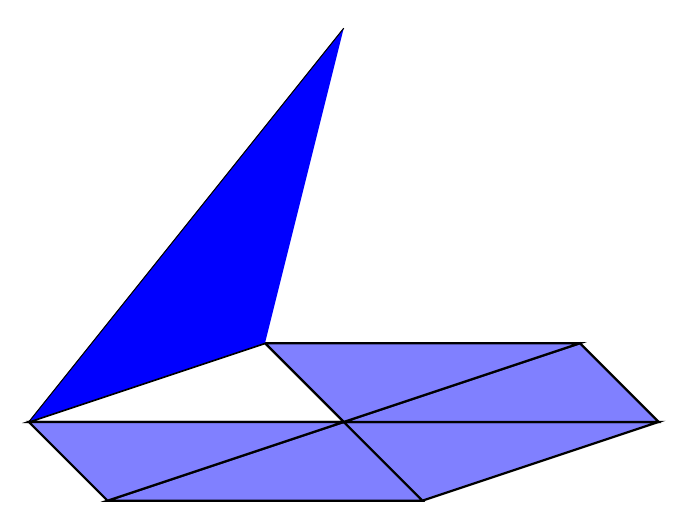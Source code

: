 \begin{tikzpicture}

% Define coordinates for vertices
\coordinate (A) at (0,0);
\coordinate (B) at (4,0);
\coordinate (C) at (7,1);
\coordinate (D) at (6,2);
\coordinate (E) at (2,2);
\coordinate (F) at (-1,1);
\coordinate (P) at (3,1);
\coordinate (Q) at (3,6);

% Draw triangles
\draw[thick,fill={blue!50}] (A) -- (B) -- (P) -- cycle;
\draw[thick,fill={blue!50}] (B) -- (C) -- (P) -- cycle;
\draw[thick,fill={blue!50}] (C) -- (D) -- (P) -- cycle;
\draw[thick,fill={blue!50}] (D) -- (E) -- (P) -- cycle;
\draw[thick] (E) -- (F) -- (P) -- cycle;
\draw[thick,fill={blue!50}] (F) -- (A) -- (P) -- cycle;

% Draw the shape function
\draw[fill={blue}] (E) -- (F) -- (Q);

\end{tikzpicture}

%%% Local Variables:
%%% mode: latex
%%% TeX-master: "linear-hat"
%%% End:
